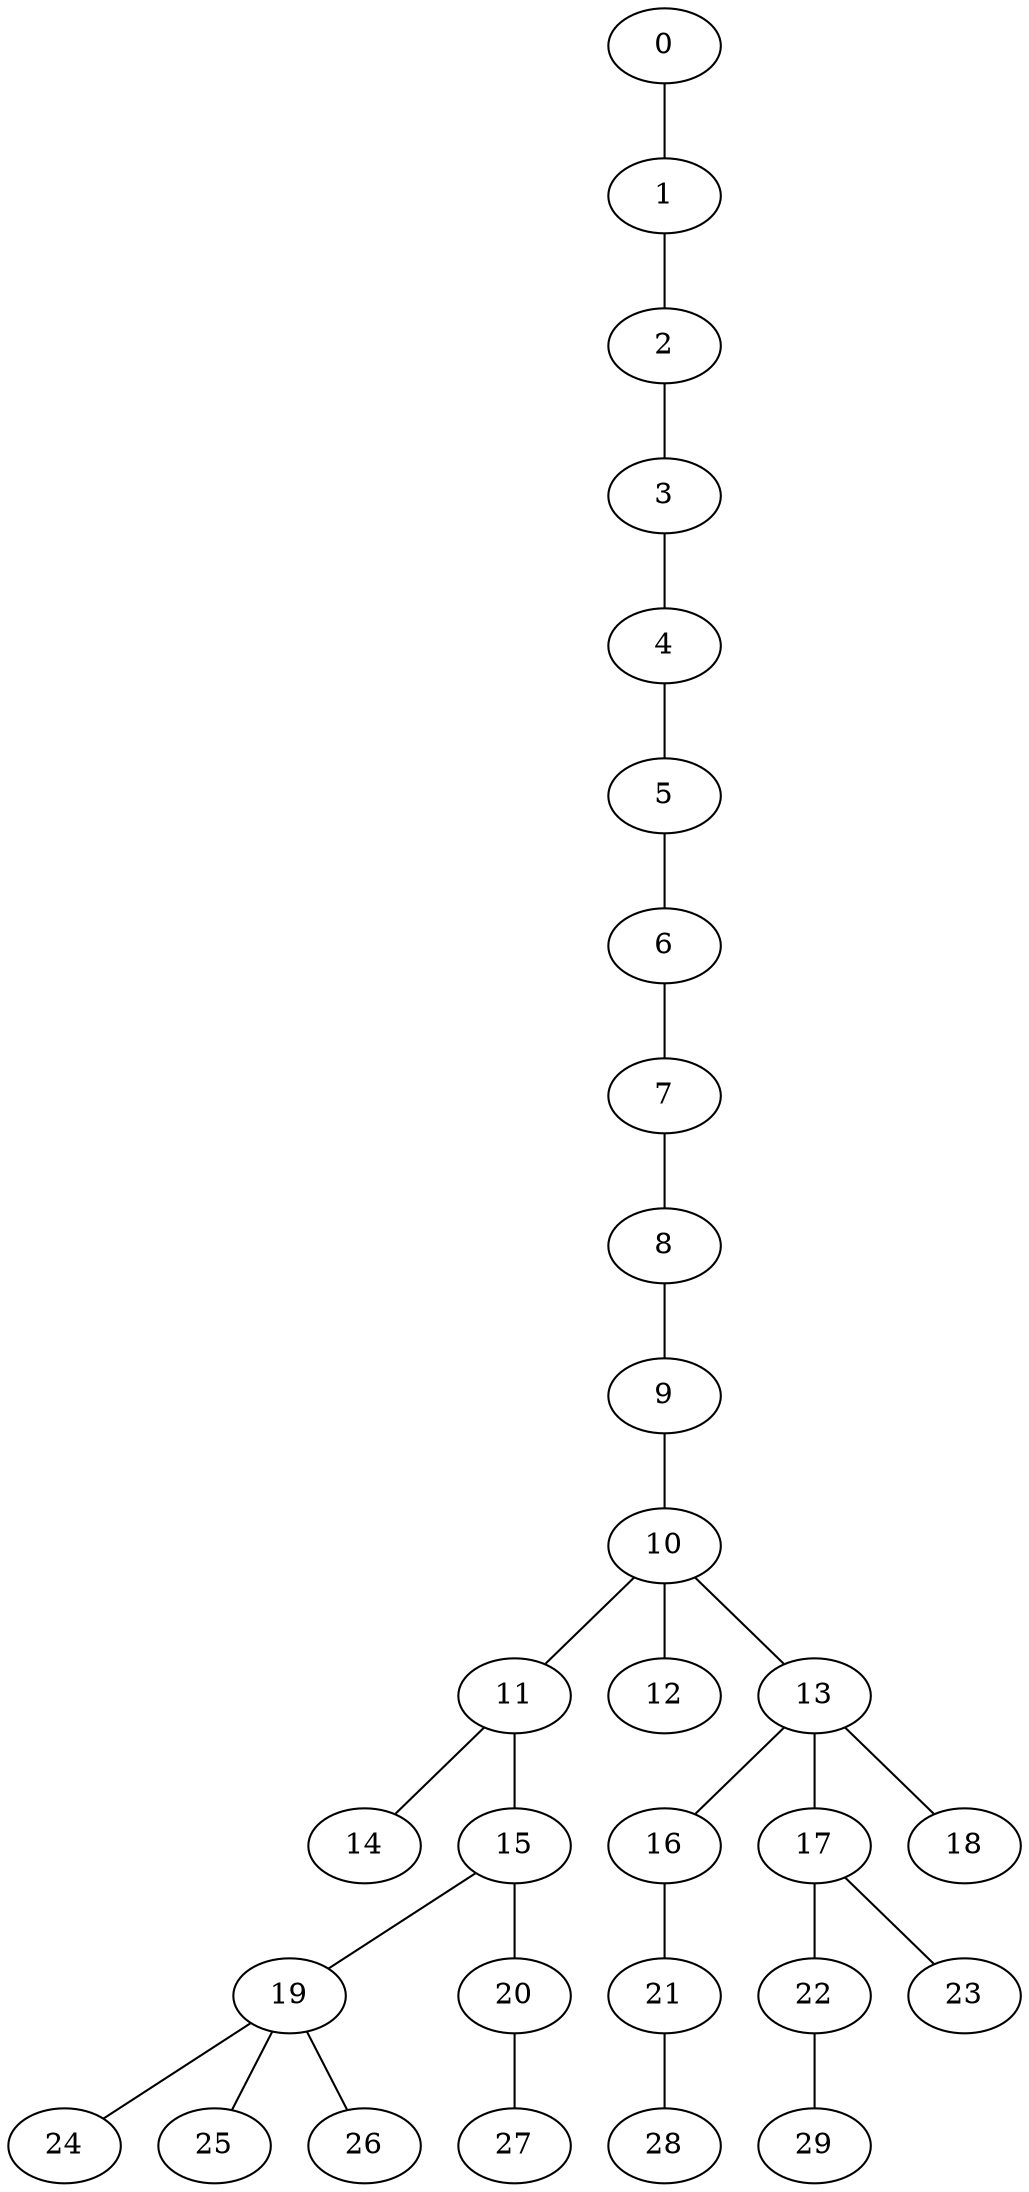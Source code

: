 
graph graphname {
    0 -- 1
1 -- 2
2 -- 3
3 -- 4
4 -- 5
5 -- 6
6 -- 7
7 -- 8
8 -- 9
9 -- 10
10 -- 11
10 -- 12
10 -- 13
11 -- 14
11 -- 15
13 -- 16
13 -- 17
13 -- 18
15 -- 19
15 -- 20
16 -- 21
17 -- 22
17 -- 23
19 -- 24
19 -- 25
19 -- 26
20 -- 27
21 -- 28
22 -- 29

}
